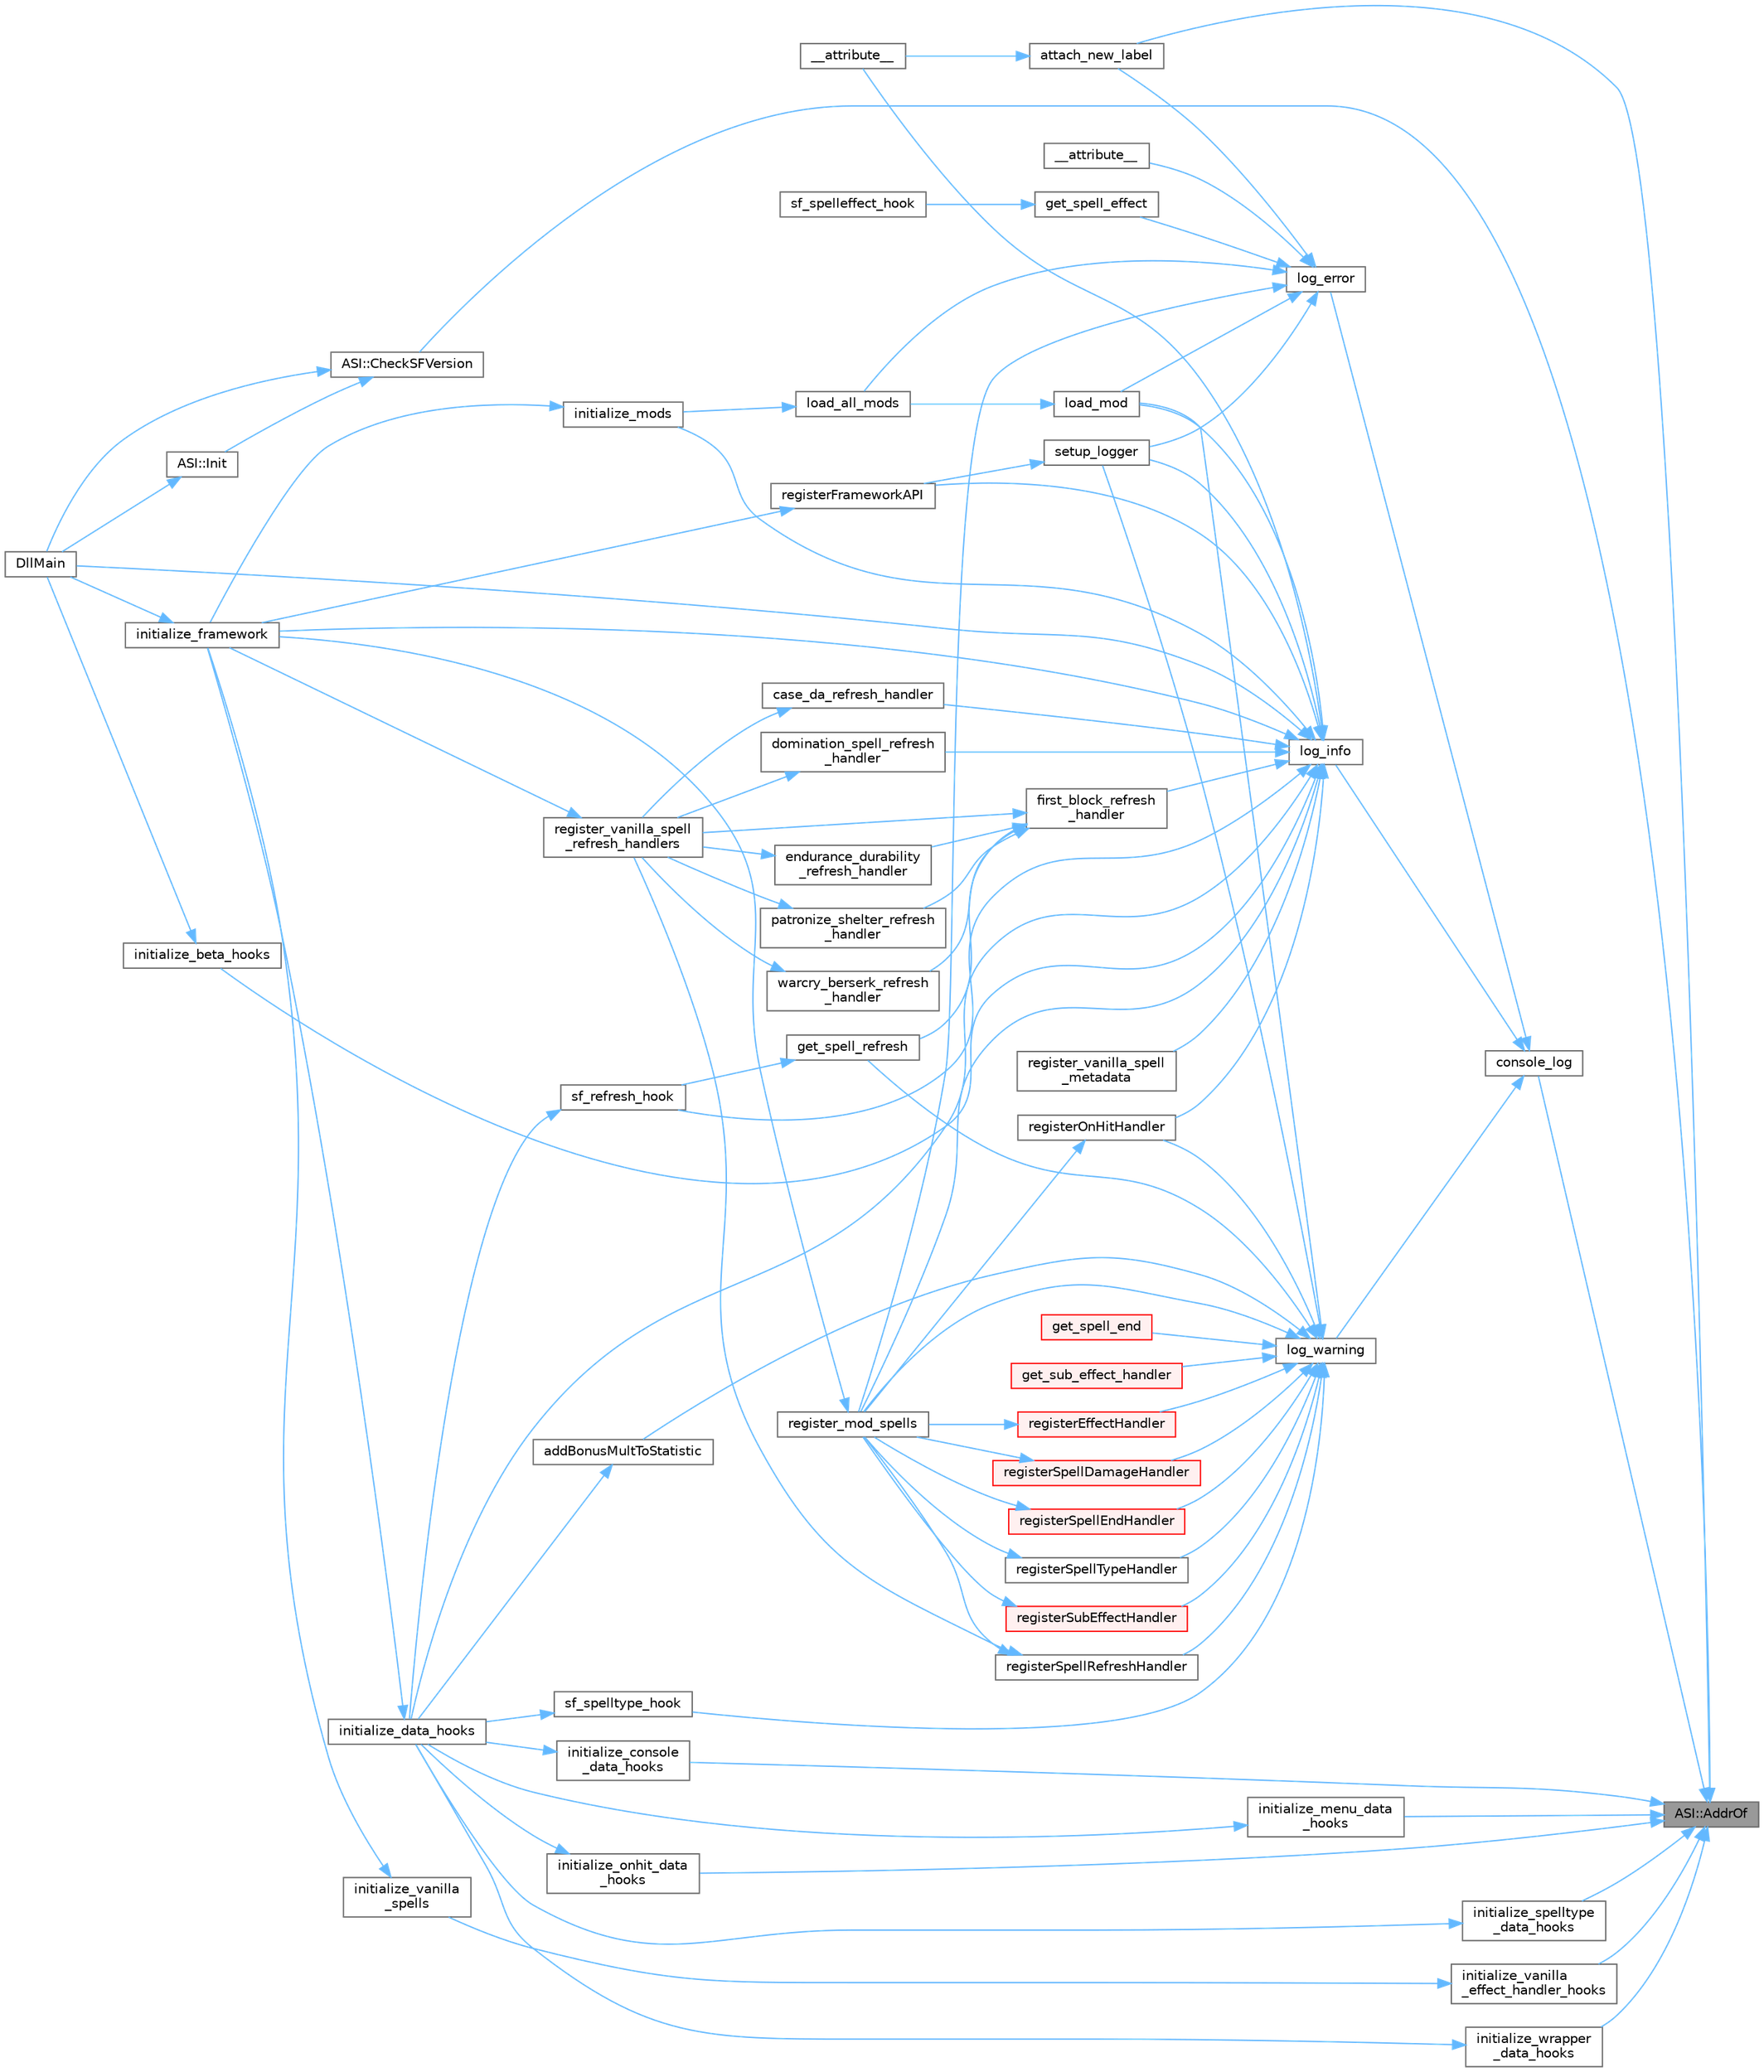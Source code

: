 digraph "ASI::AddrOf"
{
 // LATEX_PDF_SIZE
  bgcolor="transparent";
  edge [fontname=Helvetica,fontsize=10,labelfontname=Helvetica,labelfontsize=10];
  node [fontname=Helvetica,fontsize=10,shape=box,height=0.2,width=0.4];
  rankdir="RL";
  Node1 [id="Node000001",label="ASI::AddrOf",height=0.2,width=0.4,color="gray40", fillcolor="grey60", style="filled", fontcolor="black",tooltip="returns \"real\" virtual address of given memory offset"];
  Node1 -> Node2 [id="edge1_Node000001_Node000002",dir="back",color="steelblue1",style="solid",tooltip=" "];
  Node2 [id="Node000002",label="attach_new_label",height=0.2,width=0.4,color="grey40", fillcolor="white", style="filled",URL="$sf__wrappers_8c.html#a1feb5825c3671b0a58ddd372550124e1",tooltip=" "];
  Node2 -> Node3 [id="edge2_Node000002_Node000003",dir="back",color="steelblue1",style="solid",tooltip=" "];
  Node3 [id="Node000003",label="__attribute__",height=0.2,width=0.4,color="grey40", fillcolor="white", style="filled",URL="$sf__menu__hook_8c.html#a45756bf5d6785440601776ad63ebed59",tooltip=" "];
  Node1 -> Node4 [id="edge3_Node000001_Node000004",dir="back",color="steelblue1",style="solid",tooltip=" "];
  Node4 [id="Node000004",label="ASI::CheckSFVersion",height=0.2,width=0.4,color="grey40", fillcolor="white", style="filled",URL="$namespace_a_s_i.html#a34bd6eea545e02b6e66bf62616769440",tooltip="check version of the game that was hooked into"];
  Node4 -> Node5 [id="edge4_Node000004_Node000005",dir="back",color="steelblue1",style="solid",tooltip=" "];
  Node5 [id="Node000005",label="DllMain",height=0.2,width=0.4,color="grey40", fillcolor="white", style="filled",URL="$sfsf_8cpp.html#a26e64fb39b69bcd9d1274d279f1561b9",tooltip=" "];
  Node4 -> Node6 [id="edge5_Node000004_Node000006",dir="back",color="steelblue1",style="solid",tooltip=" "];
  Node6 [id="Node000006",label="ASI::Init",height=0.2,width=0.4,color="grey40", fillcolor="white", style="filled",URL="$namespace_a_s_i.html#ab869e8184e5ce56887fa91a8a4b2e059",tooltip="required for everything to work... why?"];
  Node6 -> Node5 [id="edge6_Node000006_Node000005",dir="back",color="steelblue1",style="solid",tooltip=" "];
  Node1 -> Node7 [id="edge7_Node000001_Node000007",dir="back",color="steelblue1",style="solid",tooltip=" "];
  Node7 [id="Node000007",label="console_log",height=0.2,width=0.4,color="grey40", fillcolor="white", style="filled",URL="$sf__console__hook_8c.html#af6b694e632c7b92e802468161b511edf",tooltip=" "];
  Node7 -> Node8 [id="edge8_Node000007_Node000008",dir="back",color="steelblue1",style="solid",tooltip=" "];
  Node8 [id="Node000008",label="log_error",height=0.2,width=0.4,color="grey40", fillcolor="white", style="filled",URL="$sf__wrappers_8c.html#aad4d6cb3f073a7fff67de1c1daa2c1f7",tooltip=" "];
  Node8 -> Node9 [id="edge9_Node000008_Node000009",dir="back",color="steelblue1",style="solid",tooltip=" "];
  Node9 [id="Node000009",label="__attribute__",height=0.2,width=0.4,color="grey40", fillcolor="white", style="filled",URL="$sf__damage__hook_8c.html#a8bb311db0410a74d435881520d7c6027",tooltip=" "];
  Node8 -> Node2 [id="edge10_Node000008_Node000002",dir="back",color="steelblue1",style="solid",tooltip=" "];
  Node8 -> Node10 [id="edge11_Node000008_Node000010",dir="back",color="steelblue1",style="solid",tooltip=" "];
  Node10 [id="Node000010",label="get_spell_effect",height=0.2,width=0.4,color="grey40", fillcolor="white", style="filled",URL="$sf__spelleffect__registry_8cpp.html#ac270f513e989effbb094a1f1f62ad15b",tooltip=" "];
  Node10 -> Node11 [id="edge12_Node000010_Node000011",dir="back",color="steelblue1",style="solid",tooltip=" "];
  Node11 [id="Node000011",label="sf_spelleffect_hook",height=0.2,width=0.4,color="grey40", fillcolor="white", style="filled",URL="$sf__spelleffect__hook_8c.html#a7bc8319c080c36bf60a565521774fe48",tooltip=" "];
  Node8 -> Node12 [id="edge13_Node000008_Node000012",dir="back",color="steelblue1",style="solid",tooltip=" "];
  Node12 [id="Node000012",label="load_all_mods",height=0.2,width=0.4,color="grey40", fillcolor="white", style="filled",URL="$sf__modloader_8c.html#a3118d65a908074bea1742fb954ea69c5",tooltip=" "];
  Node12 -> Node13 [id="edge14_Node000012_Node000013",dir="back",color="steelblue1",style="solid",tooltip=" "];
  Node13 [id="Node000013",label="initialize_mods",height=0.2,width=0.4,color="grey40", fillcolor="white", style="filled",URL="$sf__modloader_8c.html#a56273b58bfd284c452925e7f24e2b252",tooltip=" "];
  Node13 -> Node14 [id="edge15_Node000013_Node000014",dir="back",color="steelblue1",style="solid",tooltip=" "];
  Node14 [id="Node000014",label="initialize_framework",height=0.2,width=0.4,color="grey40", fillcolor="white", style="filled",URL="$sf__registry_8cpp.html#aa653b9256d033c2d02e806489c6a4271",tooltip=" "];
  Node14 -> Node5 [id="edge16_Node000014_Node000005",dir="back",color="steelblue1",style="solid",tooltip=" "];
  Node8 -> Node15 [id="edge17_Node000008_Node000015",dir="back",color="steelblue1",style="solid",tooltip=" "];
  Node15 [id="Node000015",label="load_mod",height=0.2,width=0.4,color="grey40", fillcolor="white", style="filled",URL="$sf__modloader_8c.html#a707fda2557b84d249296c9df1b96e979",tooltip=" "];
  Node15 -> Node12 [id="edge18_Node000015_Node000012",dir="back",color="steelblue1",style="solid",tooltip=" "];
  Node8 -> Node16 [id="edge19_Node000008_Node000016",dir="back",color="steelblue1",style="solid",tooltip=" "];
  Node16 [id="Node000016",label="register_mod_spells",height=0.2,width=0.4,color="grey40", fillcolor="white", style="filled",URL="$sf__mod__registry_8cpp.html#ab760f8f899f39400156538bbd0c21c68",tooltip=" "];
  Node16 -> Node14 [id="edge20_Node000016_Node000014",dir="back",color="steelblue1",style="solid",tooltip=" "];
  Node8 -> Node17 [id="edge21_Node000008_Node000017",dir="back",color="steelblue1",style="solid",tooltip=" "];
  Node17 [id="Node000017",label="setup_logger",height=0.2,width=0.4,color="grey40", fillcolor="white", style="filled",URL="$sf__wrappers_8c.html#acf9d8a5367491e7f2b294fe979783e22",tooltip=" "];
  Node17 -> Node18 [id="edge22_Node000017_Node000018",dir="back",color="steelblue1",style="solid",tooltip=" "];
  Node18 [id="Node000018",label="registerFrameworkAPI",height=0.2,width=0.4,color="grey40", fillcolor="white", style="filled",URL="$sf__registry_8cpp.html#a2a689bd8779670d6d2cf54a6be3265c8",tooltip=" "];
  Node18 -> Node14 [id="edge23_Node000018_Node000014",dir="back",color="steelblue1",style="solid",tooltip=" "];
  Node7 -> Node19 [id="edge24_Node000007_Node000019",dir="back",color="steelblue1",style="solid",tooltip=" "];
  Node19 [id="Node000019",label="log_info",height=0.2,width=0.4,color="grey40", fillcolor="white", style="filled",URL="$sf__wrappers_8c.html#a4fd90de0913ed15b0812918255559a55",tooltip=" "];
  Node19 -> Node3 [id="edge25_Node000019_Node000003",dir="back",color="steelblue1",style="solid",tooltip=" "];
  Node19 -> Node20 [id="edge26_Node000019_Node000020",dir="back",color="steelblue1",style="solid",tooltip=" "];
  Node20 [id="Node000020",label="case_da_refresh_handler",height=0.2,width=0.4,color="grey40", fillcolor="white", style="filled",URL="$sf__spellrefresh__handlers_8cpp.html#a1ee77167bb978a63add5c9472b838796",tooltip=" "];
  Node20 -> Node21 [id="edge27_Node000020_Node000021",dir="back",color="steelblue1",style="solid",tooltip=" "];
  Node21 [id="Node000021",label="register_vanilla_spell\l_refresh_handlers",height=0.2,width=0.4,color="grey40", fillcolor="white", style="filled",URL="$sf__spellrefresh__registry_8cpp.html#a43b02c5e6d7550c7fd35d46caa3d67d0",tooltip=" "];
  Node21 -> Node14 [id="edge28_Node000021_Node000014",dir="back",color="steelblue1",style="solid",tooltip=" "];
  Node19 -> Node5 [id="edge29_Node000019_Node000005",dir="back",color="steelblue1",style="solid",tooltip=" "];
  Node19 -> Node22 [id="edge30_Node000019_Node000022",dir="back",color="steelblue1",style="solid",tooltip=" "];
  Node22 [id="Node000022",label="domination_spell_refresh\l_handler",height=0.2,width=0.4,color="grey40", fillcolor="white", style="filled",URL="$sf__spellrefresh__handlers_8cpp.html#a2533a2bd48479e8ddf631e3ece590e6d",tooltip=" "];
  Node22 -> Node21 [id="edge31_Node000022_Node000021",dir="back",color="steelblue1",style="solid",tooltip=" "];
  Node19 -> Node23 [id="edge32_Node000019_Node000023",dir="back",color="steelblue1",style="solid",tooltip=" "];
  Node23 [id="Node000023",label="first_block_refresh\l_handler",height=0.2,width=0.4,color="grey40", fillcolor="white", style="filled",URL="$sf__spellrefresh__handlers_8cpp.html#a587baa6487811f3281106202e088ab57",tooltip=" "];
  Node23 -> Node24 [id="edge33_Node000023_Node000024",dir="back",color="steelblue1",style="solid",tooltip=" "];
  Node24 [id="Node000024",label="endurance_durability\l_refresh_handler",height=0.2,width=0.4,color="grey40", fillcolor="white", style="filled",URL="$sf__spellrefresh__handlers_8cpp.html#a8dc443eb382384b58ee6ee9f6cb3f4f1",tooltip=" "];
  Node24 -> Node21 [id="edge34_Node000024_Node000021",dir="back",color="steelblue1",style="solid",tooltip=" "];
  Node23 -> Node25 [id="edge35_Node000023_Node000025",dir="back",color="steelblue1",style="solid",tooltip=" "];
  Node25 [id="Node000025",label="get_spell_refresh",height=0.2,width=0.4,color="grey40", fillcolor="white", style="filled",URL="$sf__spellrefresh__registry_8cpp.html#af136a234eef8a48e76be83c9a457c054",tooltip=" "];
  Node25 -> Node26 [id="edge36_Node000025_Node000026",dir="back",color="steelblue1",style="solid",tooltip=" "];
  Node26 [id="Node000026",label="sf_refresh_hook",height=0.2,width=0.4,color="grey40", fillcolor="white", style="filled",URL="$sf__refresh__hook_8c.html#ad1c59c07883c319b2e33cb35737b4e97",tooltip=" "];
  Node26 -> Node27 [id="edge37_Node000026_Node000027",dir="back",color="steelblue1",style="solid",tooltip=" "];
  Node27 [id="Node000027",label="initialize_data_hooks",height=0.2,width=0.4,color="grey40", fillcolor="white", style="filled",URL="$sf__hooks_8c.html#a053468e9037e13eede0757a9c0dc4f90",tooltip=" "];
  Node27 -> Node14 [id="edge38_Node000027_Node000014",dir="back",color="steelblue1",style="solid",tooltip=" "];
  Node23 -> Node28 [id="edge39_Node000023_Node000028",dir="back",color="steelblue1",style="solid",tooltip=" "];
  Node28 [id="Node000028",label="patronize_shelter_refresh\l_handler",height=0.2,width=0.4,color="grey40", fillcolor="white", style="filled",URL="$sf__spellrefresh__handlers_8cpp.html#abec40c43f8c7886e5f4aab1598bd1af2",tooltip=" "];
  Node28 -> Node21 [id="edge40_Node000028_Node000021",dir="back",color="steelblue1",style="solid",tooltip=" "];
  Node23 -> Node21 [id="edge41_Node000023_Node000021",dir="back",color="steelblue1",style="solid",tooltip=" "];
  Node23 -> Node29 [id="edge42_Node000023_Node000029",dir="back",color="steelblue1",style="solid",tooltip=" "];
  Node29 [id="Node000029",label="warcry_berserk_refresh\l_handler",height=0.2,width=0.4,color="grey40", fillcolor="white", style="filled",URL="$sf__spellrefresh__handlers_8cpp.html#a54b21dcae85503c0b7708bedf1900ae6",tooltip=" "];
  Node29 -> Node21 [id="edge43_Node000029_Node000021",dir="back",color="steelblue1",style="solid",tooltip=" "];
  Node19 -> Node30 [id="edge44_Node000019_Node000030",dir="back",color="steelblue1",style="solid",tooltip=" "];
  Node30 [id="Node000030",label="initialize_beta_hooks",height=0.2,width=0.4,color="grey40", fillcolor="white", style="filled",URL="$sf__hooks_8c.html#a68518887ac30bef0798064a5ea87b1f5",tooltip=" "];
  Node30 -> Node5 [id="edge45_Node000030_Node000005",dir="back",color="steelblue1",style="solid",tooltip=" "];
  Node19 -> Node27 [id="edge46_Node000019_Node000027",dir="back",color="steelblue1",style="solid",tooltip=" "];
  Node19 -> Node14 [id="edge47_Node000019_Node000014",dir="back",color="steelblue1",style="solid",tooltip=" "];
  Node19 -> Node13 [id="edge48_Node000019_Node000013",dir="back",color="steelblue1",style="solid",tooltip=" "];
  Node19 -> Node15 [id="edge49_Node000019_Node000015",dir="back",color="steelblue1",style="solid",tooltip=" "];
  Node19 -> Node16 [id="edge50_Node000019_Node000016",dir="back",color="steelblue1",style="solid",tooltip=" "];
  Node19 -> Node31 [id="edge51_Node000019_Node000031",dir="back",color="steelblue1",style="solid",tooltip=" "];
  Node31 [id="Node000031",label="register_vanilla_spell\l_metadata",height=0.2,width=0.4,color="grey40", fillcolor="white", style="filled",URL="$sf__registry_8cpp.html#a986d6308c39bc93292519e6e0814ba08",tooltip=" "];
  Node19 -> Node18 [id="edge52_Node000019_Node000018",dir="back",color="steelblue1",style="solid",tooltip=" "];
  Node19 -> Node32 [id="edge53_Node000019_Node000032",dir="back",color="steelblue1",style="solid",tooltip=" "];
  Node32 [id="Node000032",label="registerOnHitHandler",height=0.2,width=0.4,color="grey40", fillcolor="white", style="filled",URL="$sf__onhit__registry_8cpp.html#a8fb8bc103c9a7b0f89558250af0293ca",tooltip=" "];
  Node32 -> Node16 [id="edge54_Node000032_Node000016",dir="back",color="steelblue1",style="solid",tooltip=" "];
  Node19 -> Node17 [id="edge55_Node000019_Node000017",dir="back",color="steelblue1",style="solid",tooltip=" "];
  Node19 -> Node26 [id="edge56_Node000019_Node000026",dir="back",color="steelblue1",style="solid",tooltip=" "];
  Node7 -> Node33 [id="edge57_Node000007_Node000033",dir="back",color="steelblue1",style="solid",tooltip=" "];
  Node33 [id="Node000033",label="log_warning",height=0.2,width=0.4,color="grey40", fillcolor="white", style="filled",URL="$sf__wrappers_8c.html#a825433b084e07dce191049d45ecdde2a",tooltip=" "];
  Node33 -> Node34 [id="edge58_Node000033_Node000034",dir="back",color="steelblue1",style="solid",tooltip=" "];
  Node34 [id="Node000034",label="addBonusMultToStatistic",height=0.2,width=0.4,color="grey40", fillcolor="white", style="filled",URL="$sf__wrappers_8c.html#a07c7f2ab4e0212797ec2d05125bbf0e7",tooltip=" "];
  Node34 -> Node27 [id="edge59_Node000034_Node000027",dir="back",color="steelblue1",style="solid",tooltip=" "];
  Node33 -> Node35 [id="edge60_Node000033_Node000035",dir="back",color="steelblue1",style="solid",tooltip=" "];
  Node35 [id="Node000035",label="get_spell_end",height=0.2,width=0.4,color="red", fillcolor="#FFF0F0", style="filled",URL="$sf__spellend__registry_8cpp.html#a63fcc6788d213fca27dd2d28143e1208",tooltip=" "];
  Node33 -> Node25 [id="edge61_Node000033_Node000025",dir="back",color="steelblue1",style="solid",tooltip=" "];
  Node33 -> Node37 [id="edge62_Node000033_Node000037",dir="back",color="steelblue1",style="solid",tooltip=" "];
  Node37 [id="Node000037",label="get_sub_effect_handler",height=0.2,width=0.4,color="red", fillcolor="#FFF0F0", style="filled",URL="$sf__subeffect__registry_8cpp.html#a0b20af65c9e86bd5c6265c65595dfa2e",tooltip=" "];
  Node33 -> Node15 [id="edge63_Node000033_Node000015",dir="back",color="steelblue1",style="solid",tooltip=" "];
  Node33 -> Node16 [id="edge64_Node000033_Node000016",dir="back",color="steelblue1",style="solid",tooltip=" "];
  Node33 -> Node39 [id="edge65_Node000033_Node000039",dir="back",color="steelblue1",style="solid",tooltip=" "];
  Node39 [id="Node000039",label="registerEffectHandler",height=0.2,width=0.4,color="red", fillcolor="#FFF0F0", style="filled",URL="$sf__spelleffect__registry_8cpp.html#ac13bcfd9c0ce01357985fa5e3928fadd",tooltip=" "];
  Node39 -> Node16 [id="edge66_Node000039_Node000016",dir="back",color="steelblue1",style="solid",tooltip=" "];
  Node33 -> Node32 [id="edge67_Node000033_Node000032",dir="back",color="steelblue1",style="solid",tooltip=" "];
  Node33 -> Node41 [id="edge68_Node000033_Node000041",dir="back",color="steelblue1",style="solid",tooltip=" "];
  Node41 [id="Node000041",label="registerSpellDamageHandler",height=0.2,width=0.4,color="red", fillcolor="#FFF0F0", style="filled",URL="$sf__spelldamage__registry_8cpp.html#a8fdf321eedee2c47adbc88de0e747760",tooltip=" "];
  Node41 -> Node16 [id="edge69_Node000041_Node000016",dir="back",color="steelblue1",style="solid",tooltip=" "];
  Node33 -> Node43 [id="edge70_Node000033_Node000043",dir="back",color="steelblue1",style="solid",tooltip=" "];
  Node43 [id="Node000043",label="registerSpellEndHandler",height=0.2,width=0.4,color="red", fillcolor="#FFF0F0", style="filled",URL="$sf__spellend__registry_8cpp.html#a7ecd2b950e4a9c4d0e87f8e9f18f81a6",tooltip=" "];
  Node43 -> Node16 [id="edge71_Node000043_Node000016",dir="back",color="steelblue1",style="solid",tooltip=" "];
  Node33 -> Node45 [id="edge72_Node000033_Node000045",dir="back",color="steelblue1",style="solid",tooltip=" "];
  Node45 [id="Node000045",label="registerSpellRefreshHandler",height=0.2,width=0.4,color="grey40", fillcolor="white", style="filled",URL="$sf__spellrefresh__registry_8cpp.html#a62f532402dc7bbafc449a62a06948fff",tooltip=" "];
  Node45 -> Node16 [id="edge73_Node000045_Node000016",dir="back",color="steelblue1",style="solid",tooltip=" "];
  Node45 -> Node21 [id="edge74_Node000045_Node000021",dir="back",color="steelblue1",style="solid",tooltip=" "];
  Node33 -> Node46 [id="edge75_Node000033_Node000046",dir="back",color="steelblue1",style="solid",tooltip=" "];
  Node46 [id="Node000046",label="registerSpellTypeHandler",height=0.2,width=0.4,color="grey40", fillcolor="white", style="filled",URL="$sf__spelltype__registry_8cpp.html#adabe7e18f8cb78c181a4a4bb296cd4da",tooltip=" "];
  Node46 -> Node16 [id="edge76_Node000046_Node000016",dir="back",color="steelblue1",style="solid",tooltip=" "];
  Node33 -> Node47 [id="edge77_Node000033_Node000047",dir="back",color="steelblue1",style="solid",tooltip=" "];
  Node47 [id="Node000047",label="registerSubEffectHandler",height=0.2,width=0.4,color="red", fillcolor="#FFF0F0", style="filled",URL="$sf__subeffect__registry_8cpp.html#a8c60d0b898c4269742ebb3f19049215e",tooltip=" "];
  Node47 -> Node16 [id="edge78_Node000047_Node000016",dir="back",color="steelblue1",style="solid",tooltip=" "];
  Node33 -> Node17 [id="edge79_Node000033_Node000017",dir="back",color="steelblue1",style="solid",tooltip=" "];
  Node33 -> Node49 [id="edge80_Node000033_Node000049",dir="back",color="steelblue1",style="solid",tooltip=" "];
  Node49 [id="Node000049",label="sf_spelltype_hook",height=0.2,width=0.4,color="grey40", fillcolor="white", style="filled",URL="$sf__spelltype__hook_8c.html#ab55b7421576dfd7ea00096b427741d9b",tooltip=" "];
  Node49 -> Node27 [id="edge81_Node000049_Node000027",dir="back",color="steelblue1",style="solid",tooltip=" "];
  Node1 -> Node50 [id="edge82_Node000001_Node000050",dir="back",color="steelblue1",style="solid",tooltip=" "];
  Node50 [id="Node000050",label="initialize_console\l_data_hooks",height=0.2,width=0.4,color="grey40", fillcolor="white", style="filled",URL="$sf__console__hook_8c.html#ad95110eea0d834055b5fc04eb031e45b",tooltip=" "];
  Node50 -> Node27 [id="edge83_Node000050_Node000027",dir="back",color="steelblue1",style="solid",tooltip=" "];
  Node1 -> Node51 [id="edge84_Node000001_Node000051",dir="back",color="steelblue1",style="solid",tooltip=" "];
  Node51 [id="Node000051",label="initialize_menu_data\l_hooks",height=0.2,width=0.4,color="grey40", fillcolor="white", style="filled",URL="$sf__menu__hook_8c.html#a8076488696ac2dd10539d2908d8dd408",tooltip=" "];
  Node51 -> Node27 [id="edge85_Node000051_Node000027",dir="back",color="steelblue1",style="solid",tooltip=" "];
  Node1 -> Node52 [id="edge86_Node000001_Node000052",dir="back",color="steelblue1",style="solid",tooltip=" "];
  Node52 [id="Node000052",label="initialize_onhit_data\l_hooks",height=0.2,width=0.4,color="grey40", fillcolor="white", style="filled",URL="$sf__onhit__hook_8c.html#aab9fd18e448dfed4d72a3d8d9507bcc8",tooltip=" "];
  Node52 -> Node27 [id="edge87_Node000052_Node000027",dir="back",color="steelblue1",style="solid",tooltip=" "];
  Node1 -> Node53 [id="edge88_Node000001_Node000053",dir="back",color="steelblue1",style="solid",tooltip=" "];
  Node53 [id="Node000053",label="initialize_spelltype\l_data_hooks",height=0.2,width=0.4,color="grey40", fillcolor="white", style="filled",URL="$sf__spelltype__hook_8c.html#a1bc35d41762c3fcc7495cf54585283aa",tooltip=" "];
  Node53 -> Node27 [id="edge89_Node000053_Node000027",dir="back",color="steelblue1",style="solid",tooltip=" "];
  Node1 -> Node54 [id="edge90_Node000001_Node000054",dir="back",color="steelblue1",style="solid",tooltip=" "];
  Node54 [id="Node000054",label="initialize_vanilla\l_effect_handler_hooks",height=0.2,width=0.4,color="grey40", fillcolor="white", style="filled",URL="$sf__spelleffect__handlers_8cpp.html#aaa6d23e5a85315191f7174b505c9a360",tooltip=" "];
  Node54 -> Node55 [id="edge91_Node000054_Node000055",dir="back",color="steelblue1",style="solid",tooltip=" "];
  Node55 [id="Node000055",label="initialize_vanilla\l_spells",height=0.2,width=0.4,color="grey40", fillcolor="white", style="filled",URL="$sf__vanilla__registry_8cpp.html#ad464df22114c57d7e41361edf691ac01",tooltip=" "];
  Node55 -> Node14 [id="edge92_Node000055_Node000014",dir="back",color="steelblue1",style="solid",tooltip=" "];
  Node1 -> Node56 [id="edge93_Node000001_Node000056",dir="back",color="steelblue1",style="solid",tooltip=" "];
  Node56 [id="Node000056",label="initialize_wrapper\l_data_hooks",height=0.2,width=0.4,color="grey40", fillcolor="white", style="filled",URL="$sf__wrappers_8c.html#ad057ef7976901ef0ba76e8b78eb53898",tooltip=" "];
  Node56 -> Node27 [id="edge94_Node000056_Node000027",dir="back",color="steelblue1",style="solid",tooltip=" "];
}
